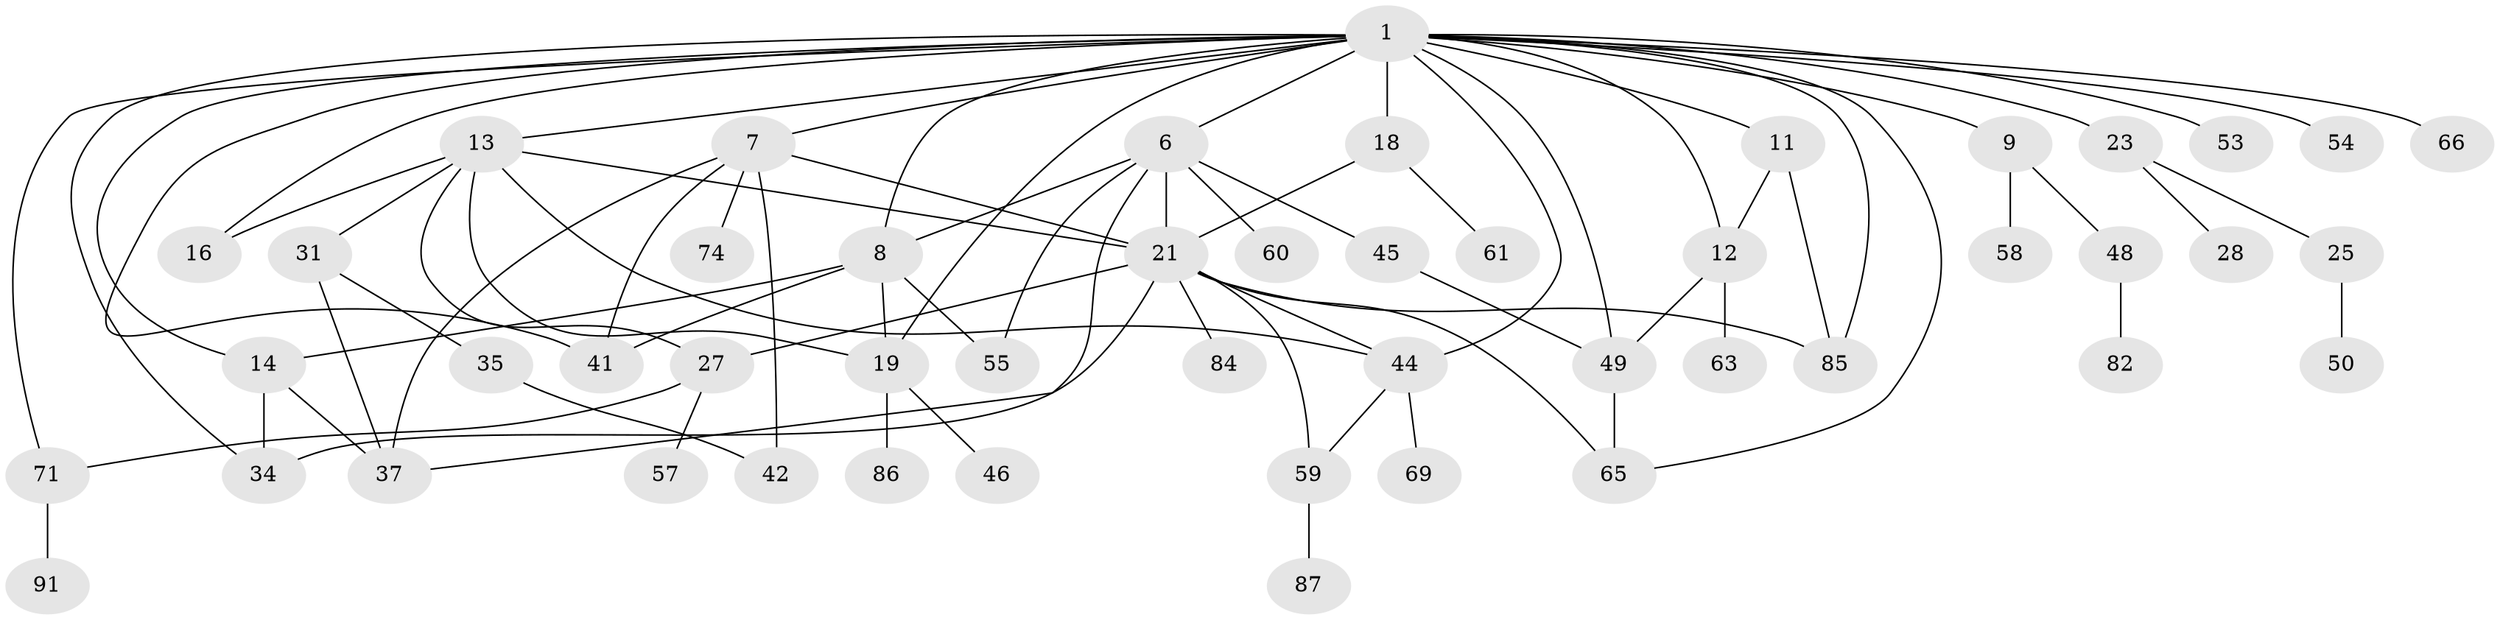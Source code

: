 // original degree distribution, {4: 0.1414141414141414, 5: 0.08080808080808081, 8: 0.010101010101010102, 3: 0.21212121212121213, 6: 0.04040404040404041, 2: 0.2222222222222222, 1: 0.29292929292929293}
// Generated by graph-tools (version 1.1) at 2025/13/03/09/25 04:13:36]
// undirected, 49 vertices, 77 edges
graph export_dot {
graph [start="1"]
  node [color=gray90,style=filled];
  1 [super="+5+68+2"];
  6 [super="+26"];
  7 [super="+39+75"];
  8 [super="+32"];
  9 [super="+17"];
  11;
  12 [super="+64"];
  13 [super="+20"];
  14 [super="+89+94+29"];
  16;
  18;
  19 [super="+22+36+95"];
  21 [super="+24"];
  23;
  25 [super="+30"];
  27 [super="+80+33+83"];
  28;
  31 [super="+43"];
  34;
  35;
  37 [super="+67"];
  41 [super="+97+77"];
  42 [super="+70"];
  44 [super="+47+98"];
  45;
  46 [super="+51"];
  48;
  49 [super="+72+81"];
  50;
  53;
  54;
  55;
  57;
  58;
  59;
  60;
  61;
  63;
  65;
  66;
  69;
  71 [super="+76"];
  74;
  82 [super="+96"];
  84;
  85 [super="+88"];
  86 [super="+99"];
  87;
  91;
  1 -- 23;
  1 -- 16;
  1 -- 65;
  1 -- 71;
  1 -- 14;
  1 -- 34;
  1 -- 44 [weight=2];
  1 -- 53 [weight=2];
  1 -- 66;
  1 -- 6;
  1 -- 7;
  1 -- 8;
  1 -- 9;
  1 -- 11;
  1 -- 12;
  1 -- 13 [weight=2];
  1 -- 18;
  1 -- 19 [weight=2];
  1 -- 85;
  1 -- 41 [weight=2];
  1 -- 49;
  1 -- 54;
  6 -- 8;
  6 -- 37;
  6 -- 60;
  6 -- 45;
  6 -- 21;
  6 -- 55;
  7 -- 37;
  7 -- 41;
  7 -- 74;
  7 -- 42;
  7 -- 21;
  8 -- 14;
  8 -- 41;
  8 -- 19;
  8 -- 55;
  9 -- 48;
  9 -- 58;
  11 -- 85;
  11 -- 12;
  12 -- 63;
  12 -- 49;
  13 -- 31;
  13 -- 16;
  13 -- 19;
  13 -- 21;
  13 -- 27;
  13 -- 44;
  14 -- 37;
  14 -- 34;
  18 -- 61;
  18 -- 21;
  19 -- 46;
  19 -- 86;
  21 -- 65;
  21 -- 84;
  21 -- 85;
  21 -- 34;
  21 -- 59;
  21 -- 27;
  21 -- 44;
  23 -- 25;
  23 -- 28;
  25 -- 50;
  27 -- 57;
  27 -- 71;
  31 -- 35;
  31 -- 37;
  35 -- 42;
  44 -- 59;
  44 -- 69;
  45 -- 49;
  48 -- 82;
  49 -- 65;
  59 -- 87;
  71 -- 91;
}
